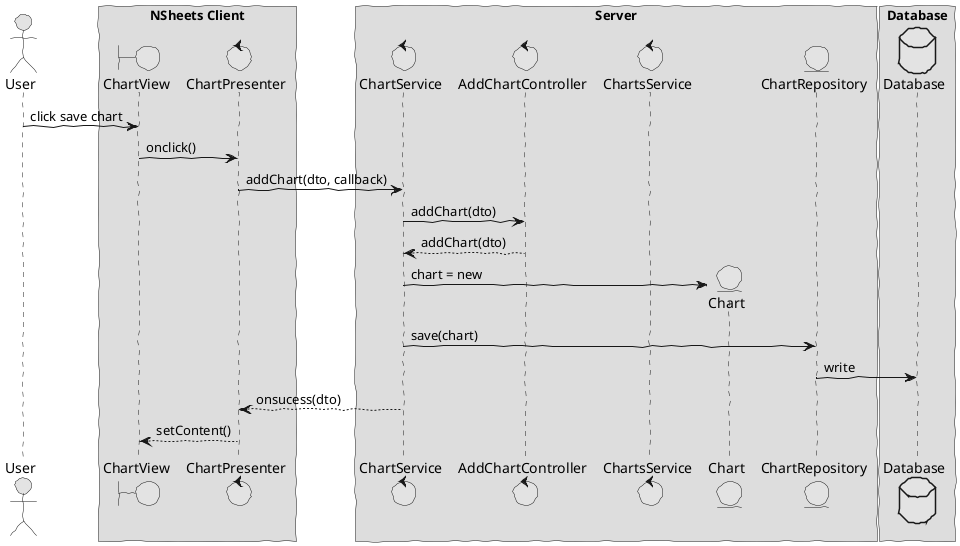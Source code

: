 @startuml  design2.png
skinparam handwritten true
skinparam monochrome true
skinparam packageStyle rect
skinparam defaultFontName FG Virgil
skinparam shadowing false

actor User
boundary ChartView
control ChartPresenter
control ChartService
control AddChartController
control ChartsService
entity ChartRepository
entity Chart
database Database 

box "NSheets Client"
participant ChartView
participant ChartPresenter 
end box
 
box "Server"
participant ChartService
participant AddChartController
participant ChartsService
participant Chart
participant ChartRepository
end box

box "Database"
participant Database
end box


User -> ChartView : click save chart
ChartView -> ChartPresenter: onclick()
ChartPresenter -> ChartService: addChart(dto, callback)
ChartService -> AddChartController: addChart(dto)
AddChartController --> ChartService: addChart(dto)
create Chart
ChartService -> Chart : chart = new
ChartService -> ChartRepository: save(chart)
ChartRepository -> Database: write
ChartService --> ChartPresenter: onsucess(dto)
ChartPresenter --> ChartView: setContent()

@enduml